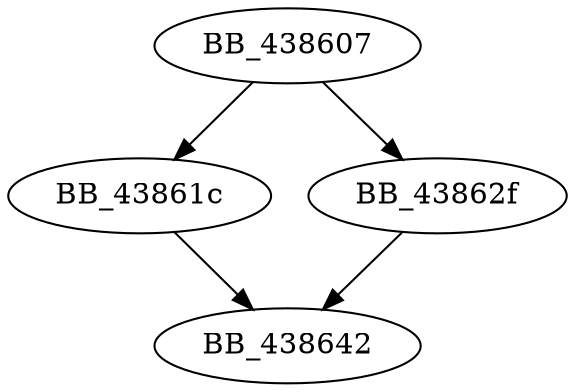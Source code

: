 DiGraph sub_438607{
BB_438607->BB_43861c
BB_438607->BB_43862f
BB_43861c->BB_438642
BB_43862f->BB_438642
}
